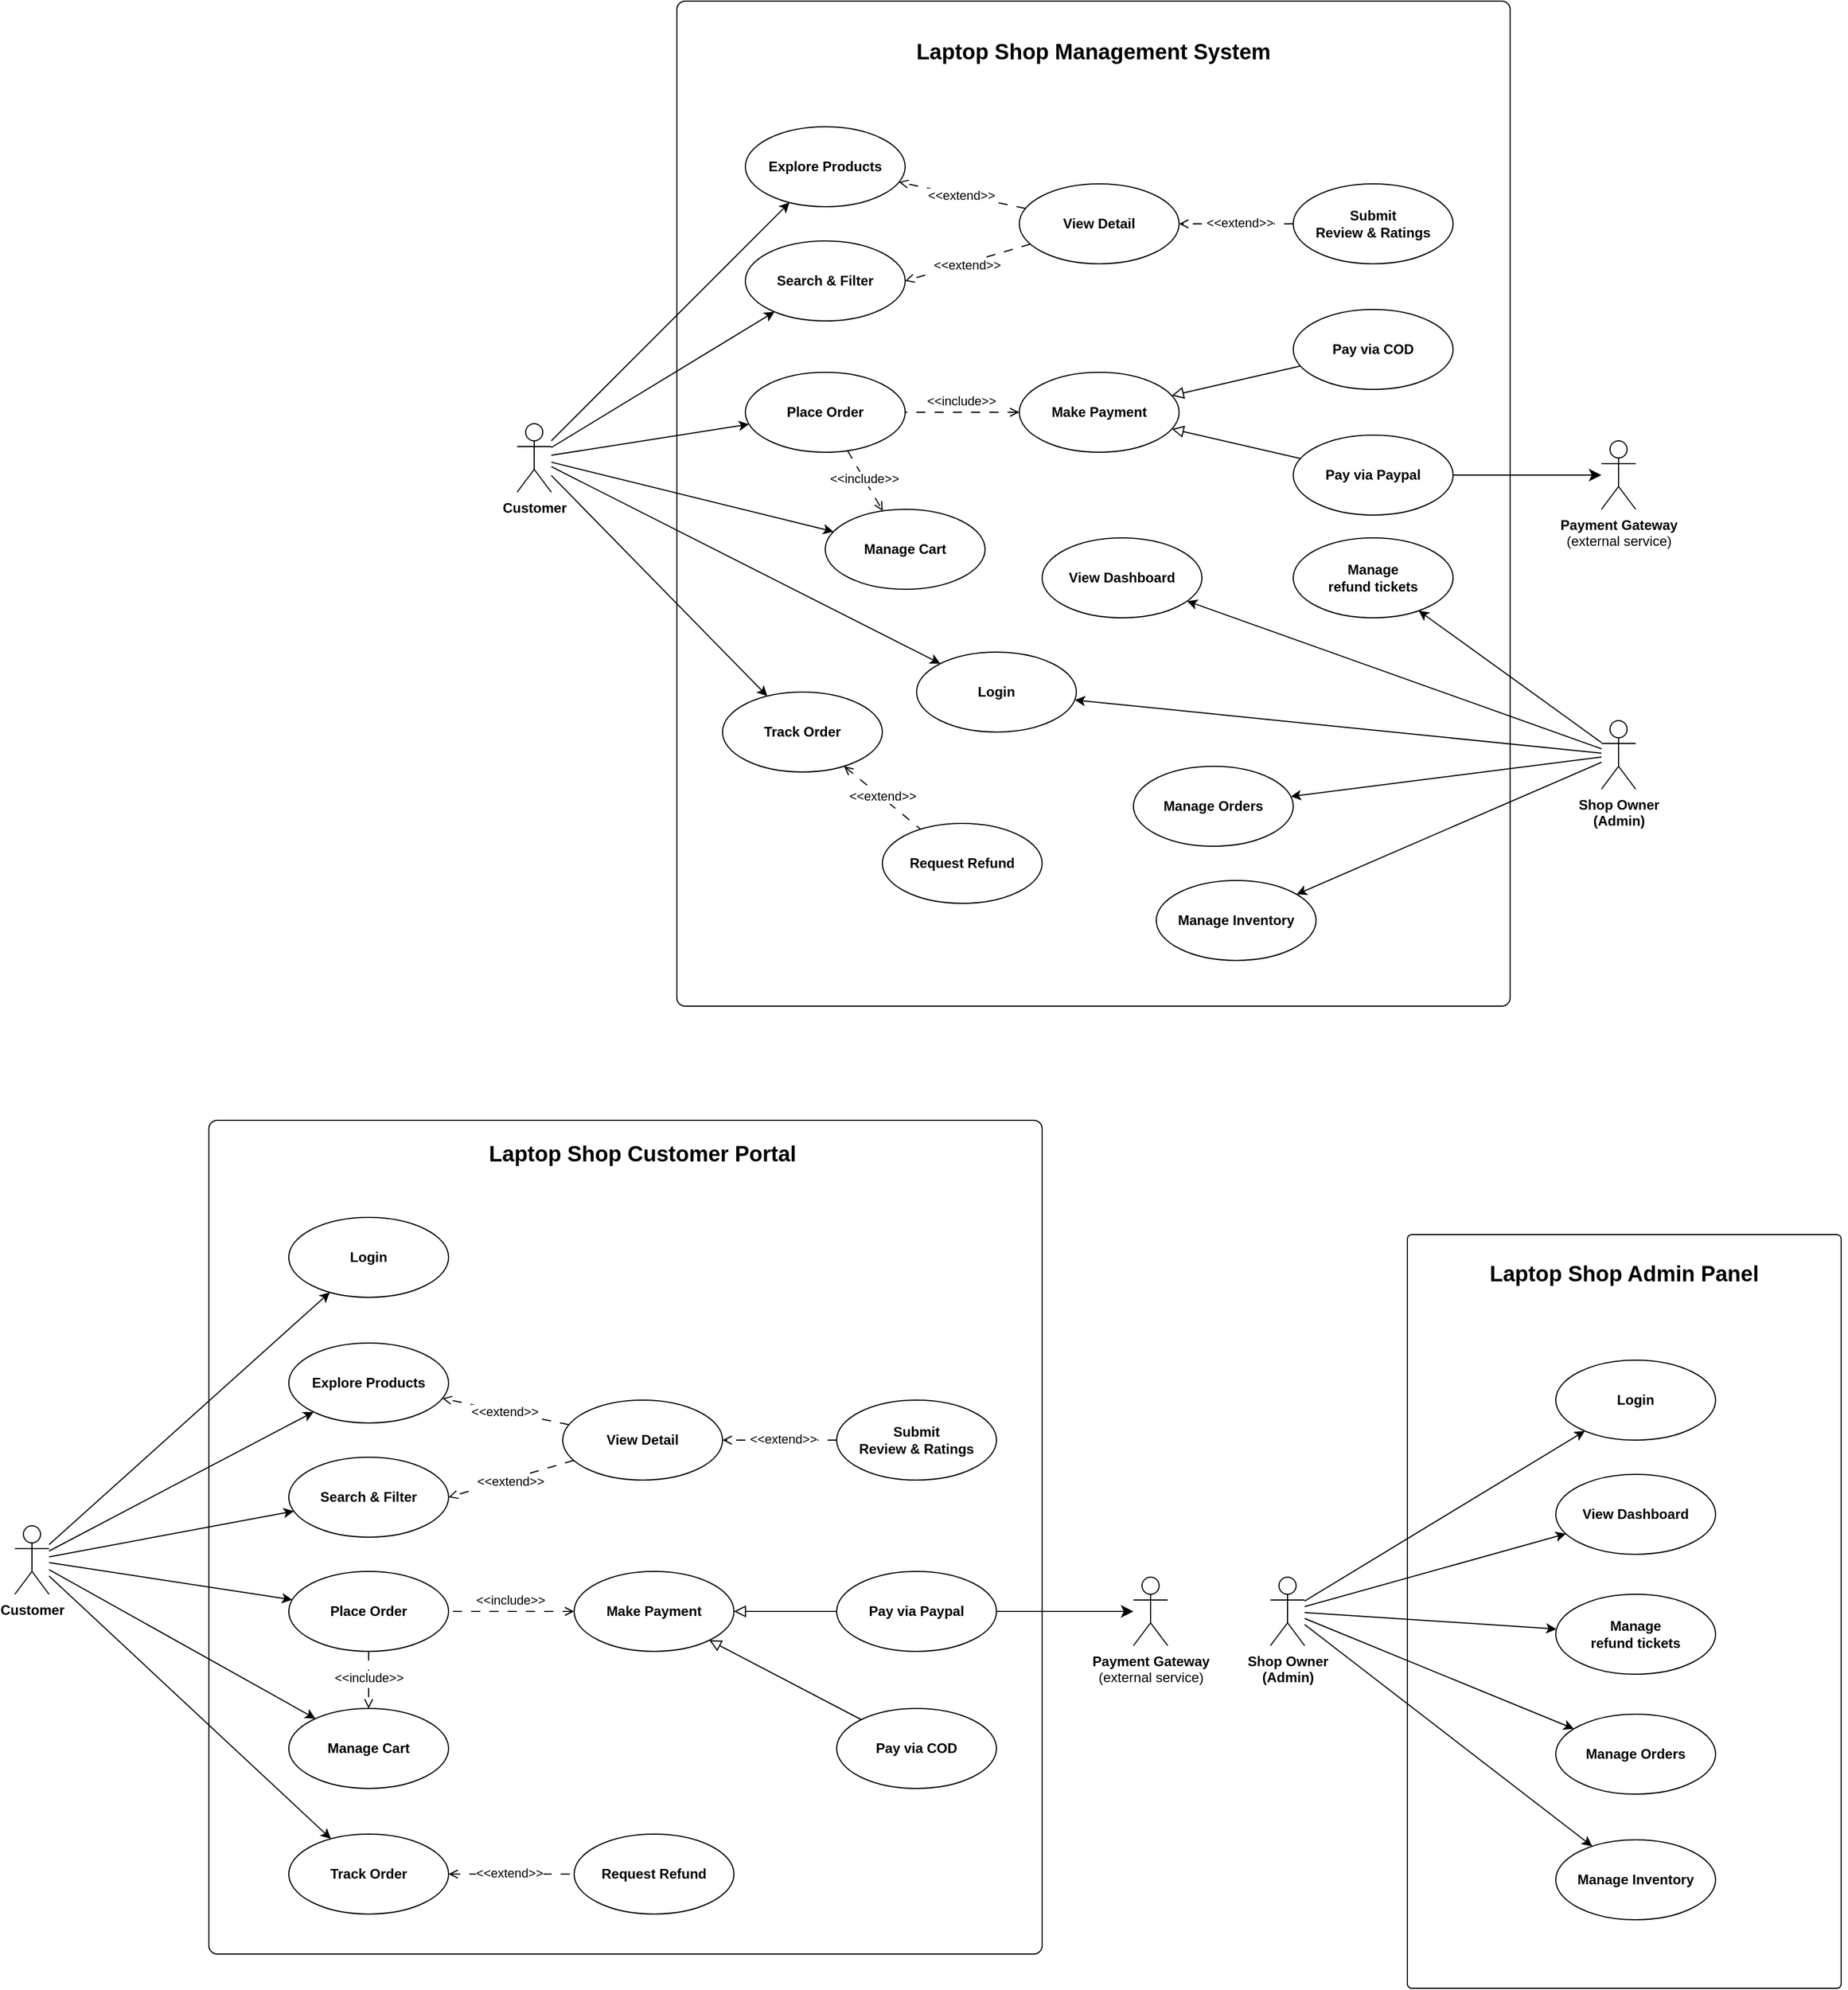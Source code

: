 <mxfile version="26.2.14">
  <diagram name="Page-1" id="epp6MeICnpgugjpacMf2">
    <mxGraphModel grid="1" page="1" gridSize="10" guides="1" tooltips="1" connect="1" arrows="1" fold="1" pageScale="1" pageWidth="850" pageHeight="1100" math="0" shadow="0">
      <root>
        <mxCell id="0" />
        <mxCell id="1" parent="0" />
        <mxCell id="L0Vu2dLtuKGxXNF1MH6C-92" value="" style="group" connectable="0" vertex="1" parent="1">
          <mxGeometry x="1120" y="1260" width="505" height="660" as="geometry" />
        </mxCell>
        <mxCell id="L0Vu2dLtuKGxXNF1MH6C-89" value="" style="rounded=1;whiteSpace=wrap;html=1;arcSize=1;" vertex="1" parent="L0Vu2dLtuKGxXNF1MH6C-92">
          <mxGeometry x="120" width="380" height="660" as="geometry" />
        </mxCell>
        <mxCell id="L0Vu2dLtuKGxXNF1MH6C-78" style="rounded=0;orthogonalLoop=1;jettySize=auto;html=1;" edge="1" parent="L0Vu2dLtuKGxXNF1MH6C-92" source="L0Vu2dLtuKGxXNF1MH6C-83" target="L0Vu2dLtuKGxXNF1MH6C-84">
          <mxGeometry relative="1" as="geometry" />
        </mxCell>
        <mxCell id="L0Vu2dLtuKGxXNF1MH6C-79" style="rounded=0;orthogonalLoop=1;jettySize=auto;html=1;" edge="1" parent="L0Vu2dLtuKGxXNF1MH6C-92" source="L0Vu2dLtuKGxXNF1MH6C-83" target="L0Vu2dLtuKGxXNF1MH6C-86">
          <mxGeometry relative="1" as="geometry" />
        </mxCell>
        <mxCell id="L0Vu2dLtuKGxXNF1MH6C-80" style="rounded=0;orthogonalLoop=1;jettySize=auto;html=1;" edge="1" parent="L0Vu2dLtuKGxXNF1MH6C-92" source="L0Vu2dLtuKGxXNF1MH6C-83" target="L0Vu2dLtuKGxXNF1MH6C-85">
          <mxGeometry relative="1" as="geometry" />
        </mxCell>
        <mxCell id="L0Vu2dLtuKGxXNF1MH6C-81" style="rounded=0;orthogonalLoop=1;jettySize=auto;html=1;" edge="1" parent="L0Vu2dLtuKGxXNF1MH6C-92" source="L0Vu2dLtuKGxXNF1MH6C-83" target="L0Vu2dLtuKGxXNF1MH6C-87">
          <mxGeometry relative="1" as="geometry" />
        </mxCell>
        <mxCell id="L0Vu2dLtuKGxXNF1MH6C-82" style="rounded=0;orthogonalLoop=1;jettySize=auto;html=1;" edge="1" parent="L0Vu2dLtuKGxXNF1MH6C-92" source="L0Vu2dLtuKGxXNF1MH6C-83" target="L0Vu2dLtuKGxXNF1MH6C-88">
          <mxGeometry relative="1" as="geometry" />
        </mxCell>
        <mxCell id="L0Vu2dLtuKGxXNF1MH6C-83" value="&lt;div&gt;&lt;strong data-end=&quot;55&quot; data-start=&quot;33&quot;&gt;Shop Owner&lt;/strong&gt;&lt;/div&gt;&lt;div&gt;&lt;strong data-end=&quot;55&quot; data-start=&quot;33&quot;&gt;(Admin)&lt;/strong&gt;&lt;/div&gt;" style="shape=umlActor;verticalLabelPosition=bottom;verticalAlign=top;html=1;outlineConnect=0;" vertex="1" parent="L0Vu2dLtuKGxXNF1MH6C-92">
          <mxGeometry y="300" width="30" height="60" as="geometry" />
        </mxCell>
        <mxCell id="L0Vu2dLtuKGxXNF1MH6C-84" value="&lt;div&gt;Login&lt;/div&gt;" style="ellipse;whiteSpace=wrap;html=1;fontStyle=1" vertex="1" parent="L0Vu2dLtuKGxXNF1MH6C-92">
          <mxGeometry x="250" y="110" width="140" height="70" as="geometry" />
        </mxCell>
        <mxCell id="L0Vu2dLtuKGxXNF1MH6C-85" value="Manage Inventory" style="ellipse;whiteSpace=wrap;html=1;fontStyle=1" vertex="1" parent="L0Vu2dLtuKGxXNF1MH6C-92">
          <mxGeometry x="250" y="530" width="140" height="70" as="geometry" />
        </mxCell>
        <mxCell id="L0Vu2dLtuKGxXNF1MH6C-86" value="Manage Orders" style="ellipse;whiteSpace=wrap;html=1;fontStyle=1" vertex="1" parent="L0Vu2dLtuKGxXNF1MH6C-92">
          <mxGeometry x="250" y="420" width="140" height="70" as="geometry" />
        </mxCell>
        <mxCell id="L0Vu2dLtuKGxXNF1MH6C-87" value="View Dashboard" style="ellipse;whiteSpace=wrap;html=1;fontStyle=1" vertex="1" parent="L0Vu2dLtuKGxXNF1MH6C-92">
          <mxGeometry x="250" y="210" width="140" height="70" as="geometry" />
        </mxCell>
        <mxCell id="L0Vu2dLtuKGxXNF1MH6C-88" value="&lt;div&gt;Manage&lt;/div&gt;&lt;div&gt;refund tickets&lt;/div&gt;" style="ellipse;whiteSpace=wrap;html=1;fontStyle=1" vertex="1" parent="L0Vu2dLtuKGxXNF1MH6C-92">
          <mxGeometry x="250" y="315" width="140" height="70" as="geometry" />
        </mxCell>
        <mxCell id="L0Vu2dLtuKGxXNF1MH6C-90" value="&lt;strong data-end=&quot;806&quot; data-start=&quot;779&quot;&gt;Laptop Shop Admin Panel&lt;/strong&gt;" style="text;html=1;align=center;verticalAlign=middle;whiteSpace=wrap;rounded=0;fontStyle=1;fontSize=19;" vertex="1" parent="L0Vu2dLtuKGxXNF1MH6C-92">
          <mxGeometry x="115" y="20" width="390" height="30" as="geometry" />
        </mxCell>
        <mxCell id="WryZ0hNecSpRpQ-mxG-D-1" value="" style="group" vertex="1" connectable="0" parent="1">
          <mxGeometry x="460" y="180" width="980" height="880" as="geometry" />
        </mxCell>
        <mxCell id="AUuvuJSWGTRibqquBpfd-69" value="" style="rounded=1;whiteSpace=wrap;html=1;arcSize=1;" vertex="1" parent="WryZ0hNecSpRpQ-mxG-D-1">
          <mxGeometry x="140" width="730" height="880" as="geometry" />
        </mxCell>
        <mxCell id="AUuvuJSWGTRibqquBpfd-3" value="&lt;div&gt;&lt;strong data-end=&quot;80&quot; data-start=&quot;61&quot;&gt;Payment Gateway&lt;/strong&gt;&lt;br&gt;&lt;/div&gt;&lt;div&gt;(external service)&lt;/div&gt;" style="shape=umlActor;verticalLabelPosition=bottom;verticalAlign=top;html=1;outlineConnect=0;" vertex="1" parent="WryZ0hNecSpRpQ-mxG-D-1">
          <mxGeometry x="950" y="385" width="30" height="60" as="geometry" />
        </mxCell>
        <mxCell id="AUuvuJSWGTRibqquBpfd-19" style="rounded=0;orthogonalLoop=1;jettySize=auto;html=1;" edge="1" parent="WryZ0hNecSpRpQ-mxG-D-1" source="AUuvuJSWGTRibqquBpfd-4" target="AUuvuJSWGTRibqquBpfd-17">
          <mxGeometry relative="1" as="geometry" />
        </mxCell>
        <mxCell id="AUuvuJSWGTRibqquBpfd-57" style="rounded=0;orthogonalLoop=1;jettySize=auto;html=1;" edge="1" parent="WryZ0hNecSpRpQ-mxG-D-1" source="AUuvuJSWGTRibqquBpfd-4" target="AUuvuJSWGTRibqquBpfd-52">
          <mxGeometry relative="1" as="geometry" />
        </mxCell>
        <mxCell id="AUuvuJSWGTRibqquBpfd-58" style="rounded=0;orthogonalLoop=1;jettySize=auto;html=1;" edge="1" parent="WryZ0hNecSpRpQ-mxG-D-1" source="AUuvuJSWGTRibqquBpfd-4" target="AUuvuJSWGTRibqquBpfd-51">
          <mxGeometry relative="1" as="geometry" />
        </mxCell>
        <mxCell id="AUuvuJSWGTRibqquBpfd-59" style="rounded=0;orthogonalLoop=1;jettySize=auto;html=1;" edge="1" parent="WryZ0hNecSpRpQ-mxG-D-1" source="AUuvuJSWGTRibqquBpfd-4" target="AUuvuJSWGTRibqquBpfd-53">
          <mxGeometry relative="1" as="geometry" />
        </mxCell>
        <mxCell id="L0Vu2dLtuKGxXNF1MH6C-10" style="rounded=0;orthogonalLoop=1;jettySize=auto;html=1;" edge="1" parent="WryZ0hNecSpRpQ-mxG-D-1" source="AUuvuJSWGTRibqquBpfd-4" target="L0Vu2dLtuKGxXNF1MH6C-9">
          <mxGeometry relative="1" as="geometry" />
        </mxCell>
        <mxCell id="AUuvuJSWGTRibqquBpfd-4" value="&lt;div&gt;&lt;strong data-end=&quot;55&quot; data-start=&quot;33&quot;&gt;Shop Owner&lt;/strong&gt;&lt;/div&gt;&lt;div&gt;&lt;strong data-end=&quot;55&quot; data-start=&quot;33&quot;&gt;(Admin)&lt;/strong&gt;&lt;/div&gt;" style="shape=umlActor;verticalLabelPosition=bottom;verticalAlign=top;html=1;outlineConnect=0;" vertex="1" parent="WryZ0hNecSpRpQ-mxG-D-1">
          <mxGeometry x="950" y="630" width="30" height="60" as="geometry" />
        </mxCell>
        <mxCell id="AUuvuJSWGTRibqquBpfd-8" value="&lt;div&gt;Explore Products&lt;/div&gt;" style="ellipse;whiteSpace=wrap;html=1;fontStyle=1" vertex="1" parent="WryZ0hNecSpRpQ-mxG-D-1">
          <mxGeometry x="200" y="110" width="140" height="70" as="geometry" />
        </mxCell>
        <mxCell id="AUuvuJSWGTRibqquBpfd-9" value="&lt;div&gt;Search &amp;amp; Filter&lt;/div&gt;" style="ellipse;whiteSpace=wrap;html=1;fontStyle=1" vertex="1" parent="WryZ0hNecSpRpQ-mxG-D-1">
          <mxGeometry x="200" y="210" width="140" height="70" as="geometry" />
        </mxCell>
        <mxCell id="AUuvuJSWGTRibqquBpfd-10" value="Manage Cart" style="ellipse;whiteSpace=wrap;html=1;fontStyle=1" vertex="1" parent="WryZ0hNecSpRpQ-mxG-D-1">
          <mxGeometry x="270" y="445" width="140" height="70" as="geometry" />
        </mxCell>
        <mxCell id="AUuvuJSWGTRibqquBpfd-37" style="rounded=0;orthogonalLoop=1;jettySize=auto;html=1;dashed=1;dashPattern=8 8;endArrow=open;endFill=0;" edge="1" parent="WryZ0hNecSpRpQ-mxG-D-1" source="AUuvuJSWGTRibqquBpfd-11" target="AUuvuJSWGTRibqquBpfd-10">
          <mxGeometry relative="1" as="geometry">
            <Array as="points" />
          </mxGeometry>
        </mxCell>
        <mxCell id="AUuvuJSWGTRibqquBpfd-38" value="&amp;lt;&amp;lt;include&amp;gt;&amp;gt;" style="edgeLabel;html=1;align=center;verticalAlign=middle;resizable=0;points=[];" connectable="0" vertex="1" parent="AUuvuJSWGTRibqquBpfd-37">
          <mxGeometry x="-0.104" relative="1" as="geometry">
            <mxPoint as="offset" />
          </mxGeometry>
        </mxCell>
        <mxCell id="AUuvuJSWGTRibqquBpfd-11" value="Place Order" style="ellipse;whiteSpace=wrap;html=1;fontStyle=1" vertex="1" parent="WryZ0hNecSpRpQ-mxG-D-1">
          <mxGeometry x="200" y="325" width="140" height="70" as="geometry" />
        </mxCell>
        <mxCell id="L0Vu2dLtuKGxXNF1MH6C-1" style="rounded=0;orthogonalLoop=1;jettySize=auto;html=1;endArrow=none;endFill=0;dashed=1;dashPattern=8 8;startArrow=open;startFill=0;" edge="1" parent="WryZ0hNecSpRpQ-mxG-D-1" source="AUuvuJSWGTRibqquBpfd-12" target="AUuvuJSWGTRibqquBpfd-15">
          <mxGeometry relative="1" as="geometry" />
        </mxCell>
        <mxCell id="L0Vu2dLtuKGxXNF1MH6C-2" value="&amp;lt;&amp;lt;extend&amp;gt;&amp;gt;" style="edgeLabel;html=1;align=center;verticalAlign=middle;resizable=0;points=[];" connectable="0" vertex="1" parent="L0Vu2dLtuKGxXNF1MH6C-1">
          <mxGeometry x="-0.035" y="1" relative="1" as="geometry">
            <mxPoint as="offset" />
          </mxGeometry>
        </mxCell>
        <mxCell id="AUuvuJSWGTRibqquBpfd-12" value="Track Order" style="ellipse;whiteSpace=wrap;html=1;fontStyle=1" vertex="1" parent="WryZ0hNecSpRpQ-mxG-D-1">
          <mxGeometry x="180" y="605" width="140" height="70" as="geometry" />
        </mxCell>
        <mxCell id="AUuvuJSWGTRibqquBpfd-18" style="rounded=0;orthogonalLoop=1;jettySize=auto;html=1;" edge="1" parent="WryZ0hNecSpRpQ-mxG-D-1" source="AUuvuJSWGTRibqquBpfd-14" target="AUuvuJSWGTRibqquBpfd-17">
          <mxGeometry relative="1" as="geometry" />
        </mxCell>
        <mxCell id="AUuvuJSWGTRibqquBpfd-26" style="rounded=0;orthogonalLoop=1;jettySize=auto;html=1;" edge="1" parent="WryZ0hNecSpRpQ-mxG-D-1" source="AUuvuJSWGTRibqquBpfd-14" target="AUuvuJSWGTRibqquBpfd-8">
          <mxGeometry relative="1" as="geometry" />
        </mxCell>
        <mxCell id="AUuvuJSWGTRibqquBpfd-27" style="rounded=0;orthogonalLoop=1;jettySize=auto;html=1;" edge="1" parent="WryZ0hNecSpRpQ-mxG-D-1" source="AUuvuJSWGTRibqquBpfd-14" target="AUuvuJSWGTRibqquBpfd-9">
          <mxGeometry relative="1" as="geometry" />
        </mxCell>
        <mxCell id="AUuvuJSWGTRibqquBpfd-28" style="rounded=0;orthogonalLoop=1;jettySize=auto;html=1;" edge="1" parent="WryZ0hNecSpRpQ-mxG-D-1" source="AUuvuJSWGTRibqquBpfd-14" target="AUuvuJSWGTRibqquBpfd-10">
          <mxGeometry relative="1" as="geometry">
            <mxPoint x="40" y="350" as="sourcePoint" />
          </mxGeometry>
        </mxCell>
        <mxCell id="AUuvuJSWGTRibqquBpfd-29" style="rounded=0;orthogonalLoop=1;jettySize=auto;html=1;" edge="1" parent="WryZ0hNecSpRpQ-mxG-D-1" source="AUuvuJSWGTRibqquBpfd-14" target="AUuvuJSWGTRibqquBpfd-12">
          <mxGeometry relative="1" as="geometry" />
        </mxCell>
        <mxCell id="AUuvuJSWGTRibqquBpfd-34" style="rounded=0;orthogonalLoop=1;jettySize=auto;html=1;" edge="1" parent="WryZ0hNecSpRpQ-mxG-D-1" source="AUuvuJSWGTRibqquBpfd-14" target="AUuvuJSWGTRibqquBpfd-11">
          <mxGeometry relative="1" as="geometry" />
        </mxCell>
        <mxCell id="AUuvuJSWGTRibqquBpfd-14" value="&lt;b&gt;Customer&lt;/b&gt;" style="shape=umlActor;verticalLabelPosition=bottom;verticalAlign=top;html=1;outlineConnect=0;" vertex="1" parent="WryZ0hNecSpRpQ-mxG-D-1">
          <mxGeometry y="370" width="30" height="60" as="geometry" />
        </mxCell>
        <mxCell id="AUuvuJSWGTRibqquBpfd-15" value="Request Refund" style="ellipse;whiteSpace=wrap;html=1;fontStyle=1" vertex="1" parent="WryZ0hNecSpRpQ-mxG-D-1">
          <mxGeometry x="320" y="720" width="140" height="70" as="geometry" />
        </mxCell>
        <mxCell id="AUuvuJSWGTRibqquBpfd-17" value="&lt;div&gt;Login&lt;/div&gt;" style="ellipse;whiteSpace=wrap;html=1;fontStyle=1" vertex="1" parent="WryZ0hNecSpRpQ-mxG-D-1">
          <mxGeometry x="350" y="570" width="140" height="70" as="geometry" />
        </mxCell>
        <mxCell id="AUuvuJSWGTRibqquBpfd-44" style="rounded=0;orthogonalLoop=1;jettySize=auto;html=1;dashed=1;dashPattern=8 8;endArrow=none;endFill=0;startArrow=open;startFill=0;" edge="1" parent="WryZ0hNecSpRpQ-mxG-D-1" source="AUuvuJSWGTRibqquBpfd-39" target="AUuvuJSWGTRibqquBpfd-11">
          <mxGeometry relative="1" as="geometry" />
        </mxCell>
        <mxCell id="AUuvuJSWGTRibqquBpfd-45" value="&amp;lt;&amp;lt;include&amp;gt;&amp;gt;" style="edgeLabel;html=1;align=center;verticalAlign=middle;resizable=0;points=[];" connectable="0" vertex="1" parent="AUuvuJSWGTRibqquBpfd-44">
          <mxGeometry x="0.08" y="-3" relative="1" as="geometry">
            <mxPoint x="3" y="-7" as="offset" />
          </mxGeometry>
        </mxCell>
        <mxCell id="AUuvuJSWGTRibqquBpfd-39" value="Make Payment" style="ellipse;whiteSpace=wrap;html=1;fontStyle=1" vertex="1" parent="WryZ0hNecSpRpQ-mxG-D-1">
          <mxGeometry x="440" y="325" width="140" height="70" as="geometry" />
        </mxCell>
        <mxCell id="AUuvuJSWGTRibqquBpfd-51" value="Manage Inventory" style="ellipse;whiteSpace=wrap;html=1;fontStyle=1" vertex="1" parent="WryZ0hNecSpRpQ-mxG-D-1">
          <mxGeometry x="560" y="770" width="140" height="70" as="geometry" />
        </mxCell>
        <mxCell id="AUuvuJSWGTRibqquBpfd-52" value="Manage Orders" style="ellipse;whiteSpace=wrap;html=1;fontStyle=1" vertex="1" parent="WryZ0hNecSpRpQ-mxG-D-1">
          <mxGeometry x="540" y="670" width="140" height="70" as="geometry" />
        </mxCell>
        <mxCell id="AUuvuJSWGTRibqquBpfd-53" value="View Dashboard" style="ellipse;whiteSpace=wrap;html=1;fontStyle=1" vertex="1" parent="WryZ0hNecSpRpQ-mxG-D-1">
          <mxGeometry x="460" y="470" width="140" height="70" as="geometry" />
        </mxCell>
        <mxCell id="AUuvuJSWGTRibqquBpfd-72" value="&lt;strong data-end=&quot;346&quot; data-start=&quot;313&quot;&gt;Laptop Shop Management System&lt;/strong&gt;" style="text;html=1;align=center;verticalAlign=middle;whiteSpace=wrap;rounded=0;fontStyle=1;fontSize=19;" vertex="1" parent="WryZ0hNecSpRpQ-mxG-D-1">
          <mxGeometry x="310" y="30" width="390" height="30" as="geometry" />
        </mxCell>
        <mxCell id="omvg_EmETwAM50VuNWnh-6" style="edgeStyle=none;curved=1;rounded=0;orthogonalLoop=1;jettySize=auto;html=1;fontSize=12;startSize=8;endSize=8;endArrow=block;endFill=0;" edge="1" parent="WryZ0hNecSpRpQ-mxG-D-1" source="omvg_EmETwAM50VuNWnh-3" target="AUuvuJSWGTRibqquBpfd-39">
          <mxGeometry relative="1" as="geometry" />
        </mxCell>
        <mxCell id="omvg_EmETwAM50VuNWnh-10" style="edgeStyle=none;curved=1;rounded=0;orthogonalLoop=1;jettySize=auto;html=1;fontSize=12;startSize=8;endSize=8;" edge="1" parent="WryZ0hNecSpRpQ-mxG-D-1" source="omvg_EmETwAM50VuNWnh-3" target="AUuvuJSWGTRibqquBpfd-3">
          <mxGeometry relative="1" as="geometry" />
        </mxCell>
        <mxCell id="omvg_EmETwAM50VuNWnh-3" value="Pay via Paypal" style="ellipse;whiteSpace=wrap;html=1;fontStyle=1" vertex="1" parent="WryZ0hNecSpRpQ-mxG-D-1">
          <mxGeometry x="680" y="380" width="140" height="70" as="geometry" />
        </mxCell>
        <mxCell id="omvg_EmETwAM50VuNWnh-5" style="edgeStyle=none;curved=1;rounded=0;orthogonalLoop=1;jettySize=auto;html=1;fontSize=12;startSize=8;endSize=8;endArrow=block;endFill=0;" edge="1" parent="WryZ0hNecSpRpQ-mxG-D-1" source="omvg_EmETwAM50VuNWnh-4" target="AUuvuJSWGTRibqquBpfd-39">
          <mxGeometry relative="1" as="geometry" />
        </mxCell>
        <mxCell id="omvg_EmETwAM50VuNWnh-4" value="Pay via COD" style="ellipse;whiteSpace=wrap;html=1;fontStyle=1" vertex="1" parent="WryZ0hNecSpRpQ-mxG-D-1">
          <mxGeometry x="680" y="270" width="140" height="70" as="geometry" />
        </mxCell>
        <mxCell id="omvg_EmETwAM50VuNWnh-7" style="edgeStyle=none;curved=1;rounded=0;orthogonalLoop=1;jettySize=auto;html=1;exitX=0.5;exitY=0;exitDx=0;exitDy=0;fontSize=12;startSize=8;endSize=8;" edge="1" parent="WryZ0hNecSpRpQ-mxG-D-1" source="omvg_EmETwAM50VuNWnh-4" target="omvg_EmETwAM50VuNWnh-4">
          <mxGeometry relative="1" as="geometry" />
        </mxCell>
        <mxCell id="L0Vu2dLtuKGxXNF1MH6C-9" value="&lt;div&gt;Manage&lt;/div&gt;&lt;div&gt;refund tickets&lt;/div&gt;" style="ellipse;whiteSpace=wrap;html=1;fontStyle=1" vertex="1" parent="WryZ0hNecSpRpQ-mxG-D-1">
          <mxGeometry x="680" y="470" width="140" height="70" as="geometry" />
        </mxCell>
        <mxCell id="L0Vu2dLtuKGxXNF1MH6C-13" style="rounded=0;orthogonalLoop=1;jettySize=auto;html=1;dashed=1;dashPattern=8 8;endArrow=open;endFill=0;" edge="1" parent="WryZ0hNecSpRpQ-mxG-D-1" source="L0Vu2dLtuKGxXNF1MH6C-12" target="AUuvuJSWGTRibqquBpfd-8">
          <mxGeometry relative="1" as="geometry" />
        </mxCell>
        <mxCell id="L0Vu2dLtuKGxXNF1MH6C-15" value="&amp;lt;&amp;lt;extend&amp;gt;&amp;gt;" style="edgeLabel;html=1;align=center;verticalAlign=middle;resizable=0;points=[];" connectable="0" vertex="1" parent="L0Vu2dLtuKGxXNF1MH6C-13">
          <mxGeometry x="0.03" y="3" relative="1" as="geometry">
            <mxPoint x="1" y="-3" as="offset" />
          </mxGeometry>
        </mxCell>
        <mxCell id="L0Vu2dLtuKGxXNF1MH6C-14" style="rounded=0;orthogonalLoop=1;jettySize=auto;html=1;entryX=1;entryY=0.5;entryDx=0;entryDy=0;dashed=1;dashPattern=8 8;endArrow=open;endFill=0;" edge="1" parent="WryZ0hNecSpRpQ-mxG-D-1" source="L0Vu2dLtuKGxXNF1MH6C-12" target="AUuvuJSWGTRibqquBpfd-9">
          <mxGeometry relative="1" as="geometry" />
        </mxCell>
        <mxCell id="L0Vu2dLtuKGxXNF1MH6C-17" value="&amp;lt;&amp;lt;extend&amp;gt;&amp;gt;" style="edgeLabel;html=1;align=center;verticalAlign=middle;resizable=0;points=[];" connectable="0" vertex="1" parent="L0Vu2dLtuKGxXNF1MH6C-14">
          <mxGeometry x="-0.039" y="-7" relative="1" as="geometry">
            <mxPoint x="-1" y="9" as="offset" />
          </mxGeometry>
        </mxCell>
        <mxCell id="L0Vu2dLtuKGxXNF1MH6C-12" value="View Detail" style="ellipse;whiteSpace=wrap;html=1;fontStyle=1" vertex="1" parent="WryZ0hNecSpRpQ-mxG-D-1">
          <mxGeometry x="440" y="160" width="140" height="70" as="geometry" />
        </mxCell>
        <mxCell id="L0Vu2dLtuKGxXNF1MH6C-19" style="rounded=0;orthogonalLoop=1;jettySize=auto;html=1;dashed=1;dashPattern=8 8;endArrow=open;endFill=0;" edge="1" parent="WryZ0hNecSpRpQ-mxG-D-1" source="L0Vu2dLtuKGxXNF1MH6C-18" target="L0Vu2dLtuKGxXNF1MH6C-12">
          <mxGeometry relative="1" as="geometry" />
        </mxCell>
        <mxCell id="L0Vu2dLtuKGxXNF1MH6C-20" value="&lt;div&gt;&amp;lt;&amp;lt;extend&amp;gt;&amp;gt;&lt;/div&gt;" style="edgeLabel;html=1;align=center;verticalAlign=middle;resizable=0;points=[];" connectable="0" vertex="1" parent="L0Vu2dLtuKGxXNF1MH6C-19">
          <mxGeometry x="-0.054" y="-1" relative="1" as="geometry">
            <mxPoint as="offset" />
          </mxGeometry>
        </mxCell>
        <mxCell id="L0Vu2dLtuKGxXNF1MH6C-18" value="&lt;div&gt;Submit&lt;/div&gt;&lt;div&gt;Review &amp;amp; Ratings&lt;/div&gt;" style="ellipse;whiteSpace=wrap;html=1;fontStyle=1" vertex="1" parent="WryZ0hNecSpRpQ-mxG-D-1">
          <mxGeometry x="680" y="160" width="140" height="70" as="geometry" />
        </mxCell>
        <mxCell id="WryZ0hNecSpRpQ-mxG-D-2" value="" style="group" vertex="1" connectable="0" parent="1">
          <mxGeometry x="20" y="1160" width="1010" height="730" as="geometry" />
        </mxCell>
        <mxCell id="L0Vu2dLtuKGxXNF1MH6C-61" value="" style="rounded=1;whiteSpace=wrap;html=1;arcSize=1;" vertex="1" parent="WryZ0hNecSpRpQ-mxG-D-2">
          <mxGeometry x="170" width="730" height="730" as="geometry" />
        </mxCell>
        <mxCell id="L0Vu2dLtuKGxXNF1MH6C-21" value="&lt;div&gt;&lt;strong data-end=&quot;80&quot; data-start=&quot;61&quot;&gt;Payment Gateway&lt;/strong&gt;&lt;br&gt;&lt;/div&gt;&lt;div&gt;(external service)&lt;/div&gt;" style="shape=umlActor;verticalLabelPosition=bottom;verticalAlign=top;html=1;outlineConnect=0;" vertex="1" parent="WryZ0hNecSpRpQ-mxG-D-2">
          <mxGeometry x="980" y="400" width="30" height="60" as="geometry" />
        </mxCell>
        <mxCell id="L0Vu2dLtuKGxXNF1MH6C-22" value="&lt;div&gt;Explore Products&lt;/div&gt;" style="ellipse;whiteSpace=wrap;html=1;fontStyle=1" vertex="1" parent="WryZ0hNecSpRpQ-mxG-D-2">
          <mxGeometry x="240" y="195" width="140" height="70" as="geometry" />
        </mxCell>
        <mxCell id="L0Vu2dLtuKGxXNF1MH6C-23" value="&lt;div&gt;Search &amp;amp; Filter&lt;/div&gt;" style="ellipse;whiteSpace=wrap;html=1;fontStyle=1" vertex="1" parent="WryZ0hNecSpRpQ-mxG-D-2">
          <mxGeometry x="240" y="295" width="140" height="70" as="geometry" />
        </mxCell>
        <mxCell id="L0Vu2dLtuKGxXNF1MH6C-24" value="Manage Cart" style="ellipse;whiteSpace=wrap;html=1;fontStyle=1" vertex="1" parent="WryZ0hNecSpRpQ-mxG-D-2">
          <mxGeometry x="240" y="515" width="140" height="70" as="geometry" />
        </mxCell>
        <mxCell id="L0Vu2dLtuKGxXNF1MH6C-25" style="rounded=0;orthogonalLoop=1;jettySize=auto;html=1;dashed=1;dashPattern=8 8;endArrow=open;endFill=0;" edge="1" parent="WryZ0hNecSpRpQ-mxG-D-2" source="L0Vu2dLtuKGxXNF1MH6C-27" target="L0Vu2dLtuKGxXNF1MH6C-24">
          <mxGeometry relative="1" as="geometry">
            <Array as="points" />
          </mxGeometry>
        </mxCell>
        <mxCell id="L0Vu2dLtuKGxXNF1MH6C-26" value="&amp;lt;&amp;lt;include&amp;gt;&amp;gt;" style="edgeLabel;html=1;align=center;verticalAlign=middle;resizable=0;points=[];" connectable="0" vertex="1" parent="L0Vu2dLtuKGxXNF1MH6C-25">
          <mxGeometry x="-0.104" relative="1" as="geometry">
            <mxPoint as="offset" />
          </mxGeometry>
        </mxCell>
        <mxCell id="L0Vu2dLtuKGxXNF1MH6C-27" value="Place Order" style="ellipse;whiteSpace=wrap;html=1;fontStyle=1" vertex="1" parent="WryZ0hNecSpRpQ-mxG-D-2">
          <mxGeometry x="240" y="395" width="140" height="70" as="geometry" />
        </mxCell>
        <mxCell id="L0Vu2dLtuKGxXNF1MH6C-28" style="rounded=0;orthogonalLoop=1;jettySize=auto;html=1;endArrow=none;endFill=0;dashed=1;dashPattern=8 8;startArrow=open;startFill=0;" edge="1" parent="WryZ0hNecSpRpQ-mxG-D-2" source="L0Vu2dLtuKGxXNF1MH6C-30" target="L0Vu2dLtuKGxXNF1MH6C-38">
          <mxGeometry relative="1" as="geometry" />
        </mxCell>
        <mxCell id="L0Vu2dLtuKGxXNF1MH6C-29" value="&amp;lt;&amp;lt;extend&amp;gt;&amp;gt;" style="edgeLabel;html=1;align=center;verticalAlign=middle;resizable=0;points=[];" connectable="0" vertex="1" parent="L0Vu2dLtuKGxXNF1MH6C-28">
          <mxGeometry x="-0.035" y="1" relative="1" as="geometry">
            <mxPoint as="offset" />
          </mxGeometry>
        </mxCell>
        <mxCell id="L0Vu2dLtuKGxXNF1MH6C-30" value="Track Order" style="ellipse;whiteSpace=wrap;html=1;fontStyle=1" vertex="1" parent="WryZ0hNecSpRpQ-mxG-D-2">
          <mxGeometry x="240" y="625" width="140" height="70" as="geometry" />
        </mxCell>
        <mxCell id="L0Vu2dLtuKGxXNF1MH6C-31" style="rounded=0;orthogonalLoop=1;jettySize=auto;html=1;" edge="1" parent="WryZ0hNecSpRpQ-mxG-D-2" source="L0Vu2dLtuKGxXNF1MH6C-37" target="L0Vu2dLtuKGxXNF1MH6C-39">
          <mxGeometry relative="1" as="geometry" />
        </mxCell>
        <mxCell id="L0Vu2dLtuKGxXNF1MH6C-32" style="rounded=0;orthogonalLoop=1;jettySize=auto;html=1;" edge="1" parent="WryZ0hNecSpRpQ-mxG-D-2" source="L0Vu2dLtuKGxXNF1MH6C-37" target="L0Vu2dLtuKGxXNF1MH6C-22">
          <mxGeometry relative="1" as="geometry" />
        </mxCell>
        <mxCell id="L0Vu2dLtuKGxXNF1MH6C-33" style="rounded=0;orthogonalLoop=1;jettySize=auto;html=1;" edge="1" parent="WryZ0hNecSpRpQ-mxG-D-2" source="L0Vu2dLtuKGxXNF1MH6C-37" target="L0Vu2dLtuKGxXNF1MH6C-23">
          <mxGeometry relative="1" as="geometry" />
        </mxCell>
        <mxCell id="L0Vu2dLtuKGxXNF1MH6C-34" style="rounded=0;orthogonalLoop=1;jettySize=auto;html=1;" edge="1" parent="WryZ0hNecSpRpQ-mxG-D-2" source="L0Vu2dLtuKGxXNF1MH6C-37" target="L0Vu2dLtuKGxXNF1MH6C-24">
          <mxGeometry relative="1" as="geometry">
            <mxPoint x="40" y="335" as="sourcePoint" />
          </mxGeometry>
        </mxCell>
        <mxCell id="L0Vu2dLtuKGxXNF1MH6C-35" style="rounded=0;orthogonalLoop=1;jettySize=auto;html=1;" edge="1" parent="WryZ0hNecSpRpQ-mxG-D-2" source="L0Vu2dLtuKGxXNF1MH6C-37" target="L0Vu2dLtuKGxXNF1MH6C-30">
          <mxGeometry relative="1" as="geometry" />
        </mxCell>
        <mxCell id="L0Vu2dLtuKGxXNF1MH6C-36" style="rounded=0;orthogonalLoop=1;jettySize=auto;html=1;" edge="1" parent="WryZ0hNecSpRpQ-mxG-D-2" source="L0Vu2dLtuKGxXNF1MH6C-37" target="L0Vu2dLtuKGxXNF1MH6C-27">
          <mxGeometry relative="1" as="geometry" />
        </mxCell>
        <mxCell id="L0Vu2dLtuKGxXNF1MH6C-37" value="&lt;b&gt;Customer&lt;/b&gt;" style="shape=umlActor;verticalLabelPosition=bottom;verticalAlign=top;html=1;outlineConnect=0;" vertex="1" parent="WryZ0hNecSpRpQ-mxG-D-2">
          <mxGeometry y="355" width="30" height="60" as="geometry" />
        </mxCell>
        <mxCell id="L0Vu2dLtuKGxXNF1MH6C-38" value="Request Refund" style="ellipse;whiteSpace=wrap;html=1;fontStyle=1" vertex="1" parent="WryZ0hNecSpRpQ-mxG-D-2">
          <mxGeometry x="490" y="625" width="140" height="70" as="geometry" />
        </mxCell>
        <mxCell id="L0Vu2dLtuKGxXNF1MH6C-39" value="&lt;div&gt;Login&lt;/div&gt;" style="ellipse;whiteSpace=wrap;html=1;fontStyle=1" vertex="1" parent="WryZ0hNecSpRpQ-mxG-D-2">
          <mxGeometry x="240" y="85" width="140" height="70" as="geometry" />
        </mxCell>
        <mxCell id="L0Vu2dLtuKGxXNF1MH6C-40" style="rounded=0;orthogonalLoop=1;jettySize=auto;html=1;dashed=1;dashPattern=8 8;endArrow=none;endFill=0;startArrow=open;startFill=0;" edge="1" parent="WryZ0hNecSpRpQ-mxG-D-2" source="L0Vu2dLtuKGxXNF1MH6C-42" target="L0Vu2dLtuKGxXNF1MH6C-27">
          <mxGeometry relative="1" as="geometry" />
        </mxCell>
        <mxCell id="L0Vu2dLtuKGxXNF1MH6C-41" value="&amp;lt;&amp;lt;include&amp;gt;&amp;gt;" style="edgeLabel;html=1;align=center;verticalAlign=middle;resizable=0;points=[];" connectable="0" vertex="1" parent="L0Vu2dLtuKGxXNF1MH6C-40">
          <mxGeometry x="0.08" y="-3" relative="1" as="geometry">
            <mxPoint x="3" y="-7" as="offset" />
          </mxGeometry>
        </mxCell>
        <mxCell id="L0Vu2dLtuKGxXNF1MH6C-42" value="Make Payment" style="ellipse;whiteSpace=wrap;html=1;fontStyle=1" vertex="1" parent="WryZ0hNecSpRpQ-mxG-D-2">
          <mxGeometry x="490" y="395" width="140" height="70" as="geometry" />
        </mxCell>
        <mxCell id="L0Vu2dLtuKGxXNF1MH6C-43" style="edgeStyle=none;curved=1;rounded=0;orthogonalLoop=1;jettySize=auto;html=1;fontSize=12;startSize=8;endSize=8;endArrow=block;endFill=0;" edge="1" parent="WryZ0hNecSpRpQ-mxG-D-2" source="L0Vu2dLtuKGxXNF1MH6C-45" target="L0Vu2dLtuKGxXNF1MH6C-42">
          <mxGeometry relative="1" as="geometry" />
        </mxCell>
        <mxCell id="L0Vu2dLtuKGxXNF1MH6C-44" style="edgeStyle=none;curved=1;rounded=0;orthogonalLoop=1;jettySize=auto;html=1;fontSize=12;startSize=8;endSize=8;" edge="1" parent="WryZ0hNecSpRpQ-mxG-D-2" source="L0Vu2dLtuKGxXNF1MH6C-45" target="L0Vu2dLtuKGxXNF1MH6C-21">
          <mxGeometry relative="1" as="geometry" />
        </mxCell>
        <mxCell id="L0Vu2dLtuKGxXNF1MH6C-45" value="Pay via Paypal" style="ellipse;whiteSpace=wrap;html=1;fontStyle=1" vertex="1" parent="WryZ0hNecSpRpQ-mxG-D-2">
          <mxGeometry x="720" y="395" width="140" height="70" as="geometry" />
        </mxCell>
        <mxCell id="L0Vu2dLtuKGxXNF1MH6C-46" style="edgeStyle=none;curved=1;rounded=0;orthogonalLoop=1;jettySize=auto;html=1;fontSize=12;startSize=8;endSize=8;endArrow=block;endFill=0;" edge="1" parent="WryZ0hNecSpRpQ-mxG-D-2" source="L0Vu2dLtuKGxXNF1MH6C-47" target="L0Vu2dLtuKGxXNF1MH6C-42">
          <mxGeometry relative="1" as="geometry" />
        </mxCell>
        <mxCell id="L0Vu2dLtuKGxXNF1MH6C-47" value="Pay via COD" style="ellipse;whiteSpace=wrap;html=1;fontStyle=1" vertex="1" parent="WryZ0hNecSpRpQ-mxG-D-2">
          <mxGeometry x="720" y="515" width="140" height="70" as="geometry" />
        </mxCell>
        <mxCell id="L0Vu2dLtuKGxXNF1MH6C-51" style="rounded=0;orthogonalLoop=1;jettySize=auto;html=1;dashed=1;dashPattern=8 8;endArrow=open;endFill=0;" edge="1" parent="WryZ0hNecSpRpQ-mxG-D-2" source="L0Vu2dLtuKGxXNF1MH6C-55" target="L0Vu2dLtuKGxXNF1MH6C-22">
          <mxGeometry relative="1" as="geometry" />
        </mxCell>
        <mxCell id="L0Vu2dLtuKGxXNF1MH6C-52" value="&amp;lt;&amp;lt;extend&amp;gt;&amp;gt;" style="edgeLabel;html=1;align=center;verticalAlign=middle;resizable=0;points=[];" connectable="0" vertex="1" parent="L0Vu2dLtuKGxXNF1MH6C-51">
          <mxGeometry x="0.03" y="3" relative="1" as="geometry">
            <mxPoint x="1" y="-3" as="offset" />
          </mxGeometry>
        </mxCell>
        <mxCell id="L0Vu2dLtuKGxXNF1MH6C-53" style="rounded=0;orthogonalLoop=1;jettySize=auto;html=1;entryX=1;entryY=0.5;entryDx=0;entryDy=0;dashed=1;dashPattern=8 8;endArrow=open;endFill=0;" edge="1" parent="WryZ0hNecSpRpQ-mxG-D-2" source="L0Vu2dLtuKGxXNF1MH6C-55" target="L0Vu2dLtuKGxXNF1MH6C-23">
          <mxGeometry relative="1" as="geometry" />
        </mxCell>
        <mxCell id="L0Vu2dLtuKGxXNF1MH6C-54" value="&amp;lt;&amp;lt;extend&amp;gt;&amp;gt;" style="edgeLabel;html=1;align=center;verticalAlign=middle;resizable=0;points=[];" connectable="0" vertex="1" parent="L0Vu2dLtuKGxXNF1MH6C-53">
          <mxGeometry x="-0.039" y="-7" relative="1" as="geometry">
            <mxPoint x="-1" y="9" as="offset" />
          </mxGeometry>
        </mxCell>
        <mxCell id="L0Vu2dLtuKGxXNF1MH6C-55" value="View Detail" style="ellipse;whiteSpace=wrap;html=1;fontStyle=1" vertex="1" parent="WryZ0hNecSpRpQ-mxG-D-2">
          <mxGeometry x="480" y="245" width="140" height="70" as="geometry" />
        </mxCell>
        <mxCell id="L0Vu2dLtuKGxXNF1MH6C-56" style="rounded=0;orthogonalLoop=1;jettySize=auto;html=1;dashed=1;dashPattern=8 8;endArrow=open;endFill=0;" edge="1" parent="WryZ0hNecSpRpQ-mxG-D-2" source="L0Vu2dLtuKGxXNF1MH6C-58" target="L0Vu2dLtuKGxXNF1MH6C-55">
          <mxGeometry relative="1" as="geometry" />
        </mxCell>
        <mxCell id="L0Vu2dLtuKGxXNF1MH6C-57" value="&lt;div&gt;&amp;lt;&amp;lt;extend&amp;gt;&amp;gt;&lt;/div&gt;" style="edgeLabel;html=1;align=center;verticalAlign=middle;resizable=0;points=[];" connectable="0" vertex="1" parent="L0Vu2dLtuKGxXNF1MH6C-56">
          <mxGeometry x="-0.054" y="-1" relative="1" as="geometry">
            <mxPoint as="offset" />
          </mxGeometry>
        </mxCell>
        <mxCell id="L0Vu2dLtuKGxXNF1MH6C-58" value="&lt;div&gt;Submit&lt;/div&gt;&lt;div&gt;Review &amp;amp; Ratings&lt;/div&gt;" style="ellipse;whiteSpace=wrap;html=1;fontStyle=1" vertex="1" parent="WryZ0hNecSpRpQ-mxG-D-2">
          <mxGeometry x="720" y="245" width="140" height="70" as="geometry" />
        </mxCell>
        <mxCell id="L0Vu2dLtuKGxXNF1MH6C-65" value="&lt;strong data-end=&quot;886&quot; data-start=&quot;855&quot;&gt;Laptop Shop Customer Portal&lt;/strong&gt;" style="text;html=1;align=center;verticalAlign=middle;whiteSpace=wrap;rounded=0;fontStyle=1;fontSize=19;" vertex="1" parent="WryZ0hNecSpRpQ-mxG-D-2">
          <mxGeometry x="355" y="15" width="390" height="30" as="geometry" />
        </mxCell>
      </root>
    </mxGraphModel>
  </diagram>
</mxfile>
